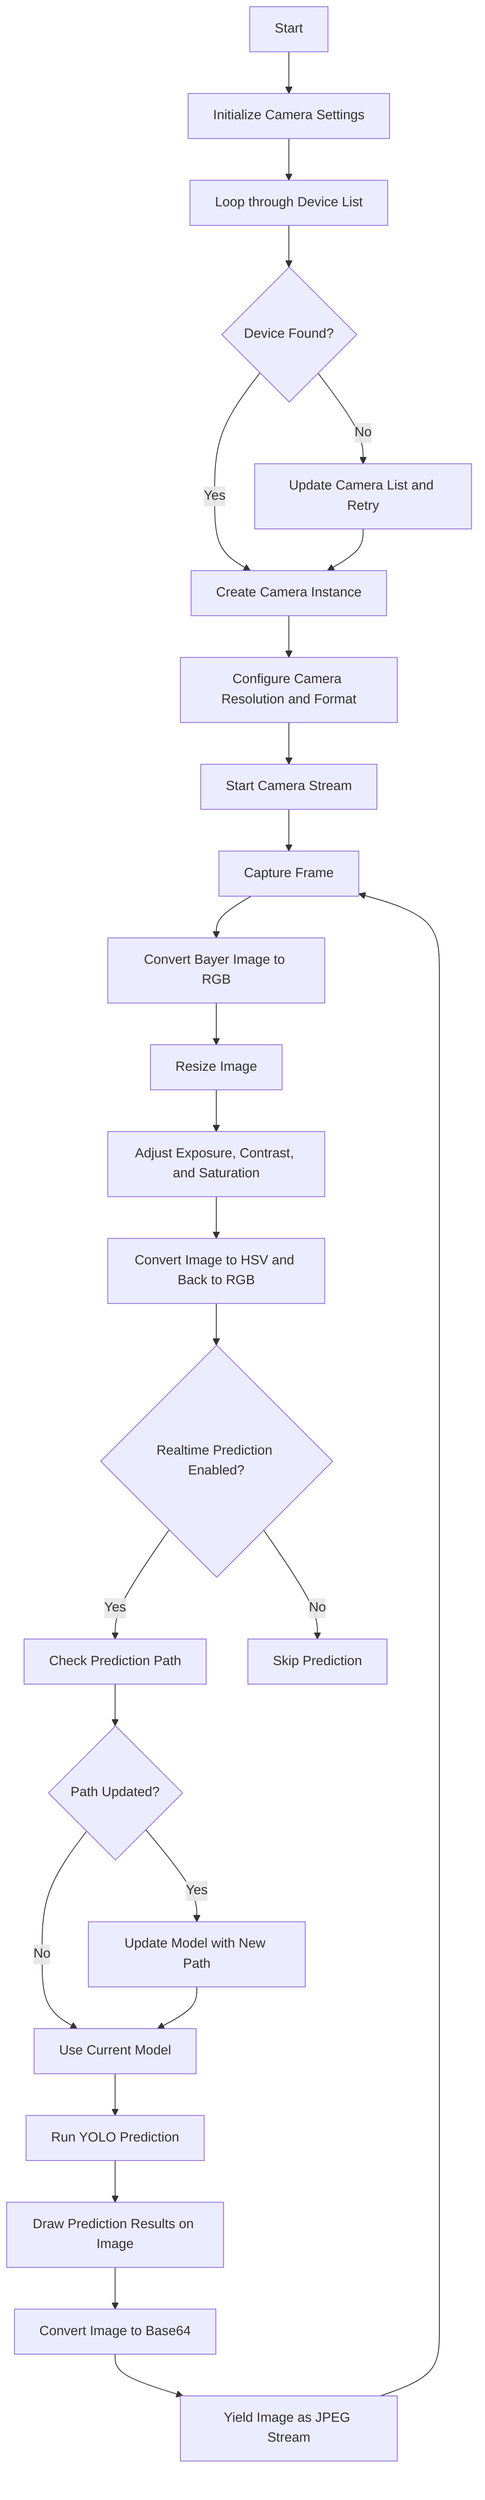 graph TD
    Start["Start"] --> A[Initialize Camera Settings]
    A --> B[Loop through Device List]
    B --> C{Device Found?}
    C -- Yes --> D[Create Camera Instance]
    C -- No --> E[Update Camera List and Retry]
    E --> D

    D --> F[Configure Camera Resolution and Format]
    F --> G[Start Camera Stream]

    G --> H[Capture Frame]
    H --> I[Convert Bayer Image to RGB]
    I --> J[Resize Image]
    
    J --> K[Adjust Exposure, Contrast, and Saturation]
    K --> L[Convert Image to HSV and Back to RGB]
    
    L --> M{Realtime Prediction Enabled?}
    M -- Yes --> N[Check Prediction Path]
    M -- No --> O[Skip Prediction]
    
    N --> P{Path Updated?}
    P -- Yes --> Q[Update Model with New Path]
    P -- No --> R[Use Current Model]
    
    Q --> R

    R --> S[Run YOLO Prediction]
    S --> T[Draw Prediction Results on Image]
    
    T --> U[Convert Image to Base64]
    U --> V[Yield Image as JPEG Stream]

    V --> H